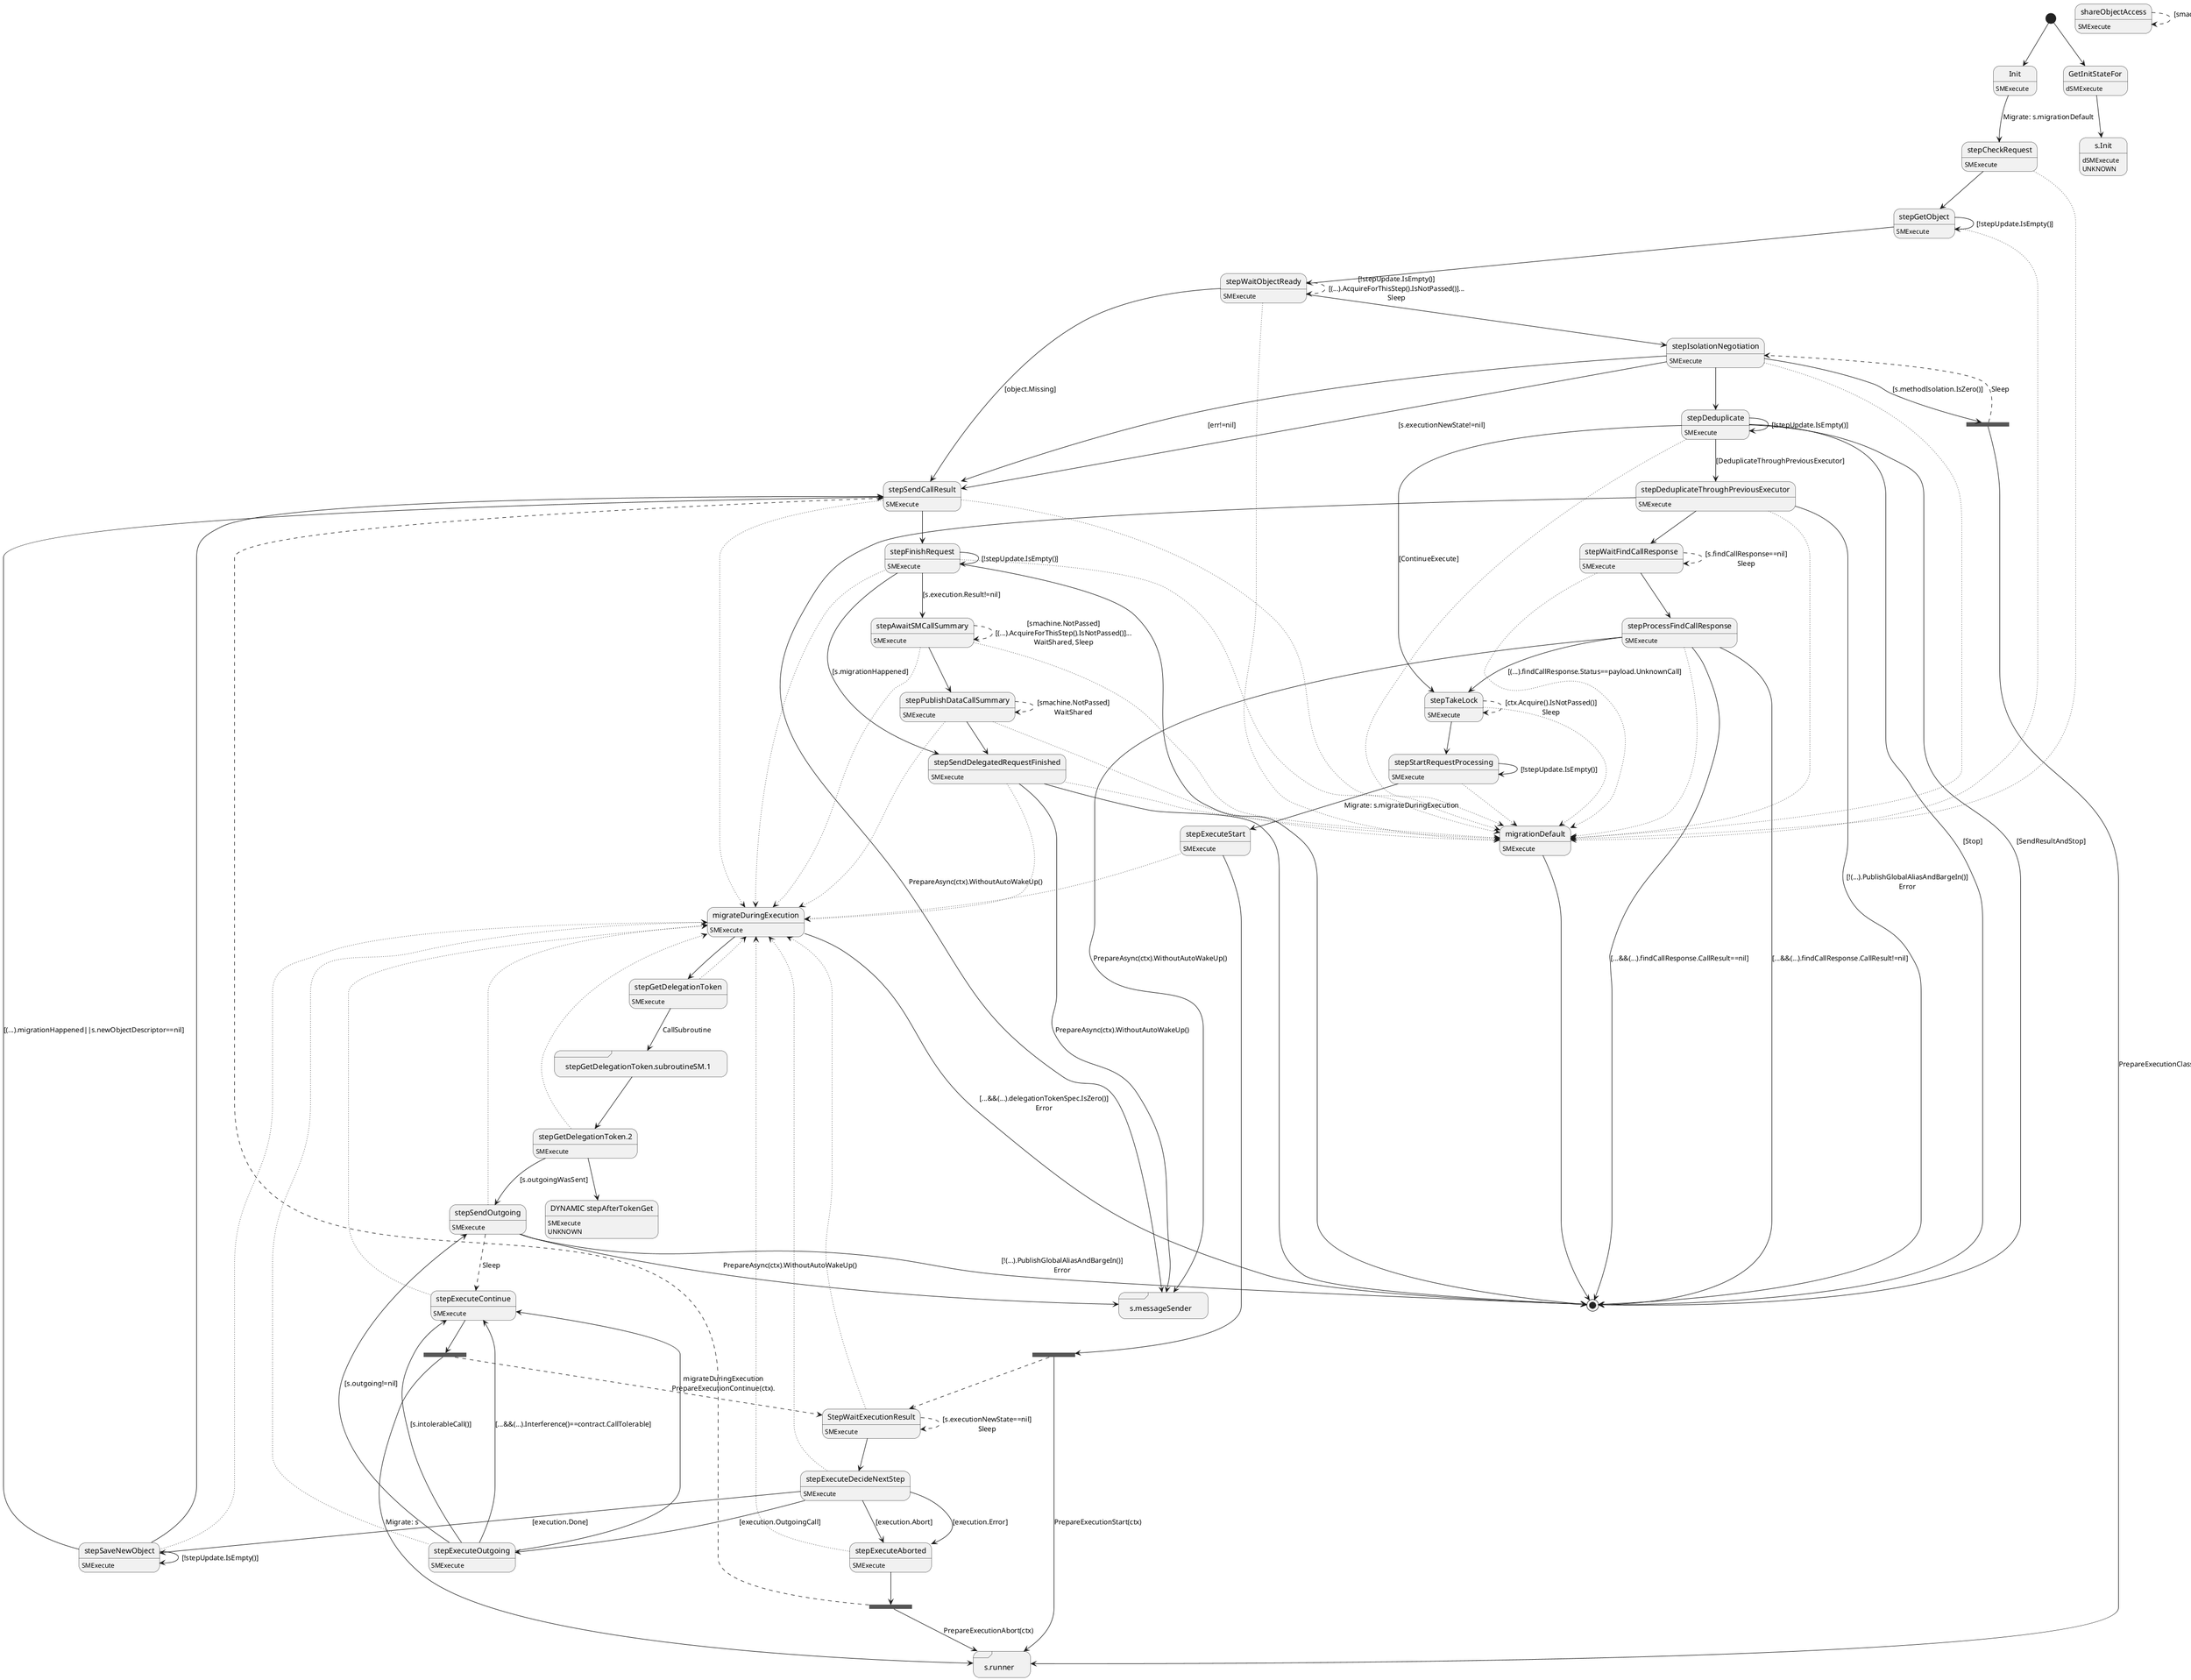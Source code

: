 @startuml
state "Init" as T01_S002
T01_S002 : SMExecute
[*] --> T01_S002
T01_S002 --> T01_S003 : Migrate: s.migrationDefault
state "StepWaitExecutionResult" as T01_S020
T01_S020 : SMExecute
T01_S020 --[dotted]> T01_S015
T01_S020 --[dashed]> T01_S020 : [s.executionNewState==nil]\nSleep
T01_S020 --> T01_S021
state "migrateDuringExecution" as T01_S015
T01_S015 : SMExecute
T01_S015 --> [*] : [...&&(...).delegationTokenSpec.IsZero()]\nError
T01_S015 --> T01_S016
state "migrationDefault" as T01_S001
T01_S001 : SMExecute
T01_S001 --> [*]
state "s.messageSender" as T01_S010 <<sdlreceive>>
T01_S010 : DUPLICATE
state "s.runner" as T01_S007 <<sdlreceive>>
T01_S007 : DUPLICATE
state "shareObjectAccess" as T01_S032
T01_S032 : SMExecute
T01_S032 --[dashed]> T01_S032 : [smachine.NotPassed]\nWaitShared
state "stepAwaitSMCallSummary" as T01_S027
T01_S027 : SMExecute
T01_S027 --[dotted]> T01_S015
T01_S027 --[dotted]> T01_S001
T01_S027 --[dashed]> T01_S027 : [smachine.NotPassed]\n[(...).AcquireForThisStep().IsNotPassed()]...\nWaitShared, Sleep
T01_S027 --> T01_S028
state "stepCheckRequest" as T01_S003
T01_S003 : SMExecute
T01_S003 --[dotted]> T01_S001
T01_S003 --> T01_S004
state "stepDeduplicate" as T01_S008
T01_S008 : SMExecute
T01_S008 --[dotted]> T01_S001
T01_S008 --> T01_S008 : [!stepUpdate.IsEmpty()]
T01_S008 --> [*] : [Stop]
T01_S008 --> [*] : [SendResultAndStop]
T01_S008 --> T01_S009 : [DeduplicateThroughPreviousExecutor]
T01_S008 --> T01_S013 : [ContinueExecute]
state "stepDeduplicateThroughPreviousExecutor" as T01_S009
T01_S009 : SMExecute
T01_S009 --[dotted]> T01_S001
T01_S009 --> [*] : [!(...).PublishGlobalAliasAndBargeIn()]\nError
T01_S009 --> T01_S010 : PrepareAsync(ctx).WithoutAutoWakeUp()
T01_S009 --> T01_S011
state "stepExecuteAborted" as T01_S023
T01_S023 : SMExecute
T01_S023 --[dotted]> T01_S015
state T01_U001 <<fork>>
T01_S023 --> T01_U001
T01_U001 --> T01_S007 : PrepareExecutionAbort(ctx)
T01_U001 --[dashed]> T01_S030
state "stepExecuteContinue" as T01_S025
T01_S025 : SMExecute
T01_S025 --[dotted]> T01_S015
state T01_U002 <<fork>>
T01_S025 --> T01_U002
T01_U002 --> T01_S007 : Migrate: s
T01_U002 --[dashed]> T01_S020 : migrateDuringExecution\nPrepareExecutionContinue(ctx).
state "stepExecuteDecideNextStep" as T01_S021
T01_S021 : SMExecute
T01_S021 --[dotted]> T01_S015
T01_S021 --> T01_S026 : [execution.Done]
T01_S021 --> T01_S023 : [execution.Error]
T01_S021 --> T01_S023 : [execution.Abort]
T01_S021 --> T01_S022 : [execution.OutgoingCall]
state "stepExecuteOutgoing" as T01_S022
T01_S022 : SMExecute
T01_S022 --[dotted]> T01_S015
T01_S022 --> T01_S025 : [s.intolerableCall()]
T01_S022 --> T01_S025 : [...&&(...).Interference()==contract.CallTolerable]
T01_S022 --> T01_S024 : [s.outgoing!=nil]
T01_S022 --> T01_S025
state "stepExecuteStart" as T01_S019
T01_S019 : SMExecute
T01_S019 --[dotted]> T01_S015
state T01_U003 <<fork>>
T01_S019 --> T01_U003
T01_U003 --> T01_S007 : PrepareExecutionStart(ctx)
T01_U003 --[dashed]> T01_S020
state "stepFinishRequest" as T01_S031
T01_S031 : SMExecute
T01_S031 --[dotted]> T01_S015
T01_S031 --[dotted]> T01_S001
T01_S031 --> T01_S027 : [s.execution.Result!=nil]
T01_S031 --> T01_S029 : [s.migrationHappened]
T01_S031 --> T01_S031 : [!stepUpdate.IsEmpty()]
T01_S031 --> [*]
state "stepGetDelegationToken" as T01_S016
T01_S016 : SMExecute
T01_S016 --[dotted]> T01_S015
T01_S016 --> T01_S017 : CallSubroutine
state "stepGetDelegationToken.2" as T01_S018
T01_S018 : SMExecute
T01_S018 --[dotted]> T01_S015
T01_S018 --> T01_S024 : [s.outgoingWasSent]
state "DYNAMIC stepAfterTokenGet" as T01_U004
T01_U004 : SMExecute
T01_U004 : UNKNOWN 
T01_S018 --> T01_U004
state "stepGetDelegationToken.subroutineSM.1" as T01_S017 <<sdlreceive>>
T01_S017 --> T01_S018
state "stepGetObject" as T01_S004
T01_S004 : SMExecute
T01_S004 --[dotted]> T01_S001
T01_S004 --> T01_S004 : [!stepUpdate.IsEmpty()]
T01_S004 --> T01_S005
state "stepIsolationNegotiation" as T01_S006
T01_S006 : SMExecute
T01_S006 --[dotted]> T01_S001
T01_S006 --> T01_S030 : [s.executionNewState!=nil]
state T01_U005 <<fork>>
T01_S006 --> T01_U005 : [s.methodIsolation.IsZero()]
T01_U005 --> T01_S007 : PrepareExecutionClassify(ctx)
T01_U005 --[dashed]> T01_S006 : Sleep
T01_S006 --> T01_S030 : [err!=nil]
T01_S006 --> T01_S008
state "stepProcessFindCallResponse" as T01_S012
T01_S012 : SMExecute
T01_S012 --[dotted]> T01_S001
T01_S012 --> [*] : [...&&(...).findCallResponse.CallResult==nil]
T01_S012 --> T01_S010 : PrepareAsync(ctx).WithoutAutoWakeUp()
T01_S012 --> [*] : [...&&(...).findCallResponse.CallResult!=nil]
T01_S012 --> T01_S013 : [(...).findCallResponse.Status==payload.UnknownCall]
state "stepPublishDataCallSummary" as T01_S028
T01_S028 : SMExecute
T01_S028 --[dotted]> T01_S015
T01_S028 --[dotted]> T01_S001
T01_S028 --[dashed]> T01_S028 : [smachine.NotPassed]\nWaitShared
T01_S028 --> T01_S029
state "stepSaveNewObject" as T01_S026
T01_S026 : SMExecute
T01_S026 --[dotted]> T01_S015
T01_S026 --> T01_S030 : [(...).migrationHappened||s.newObjectDescriptor==nil]
T01_S026 --> T01_S026 : [!stepUpdate.IsEmpty()]
T01_S026 --> T01_S030
state "stepSendCallResult" as T01_S030
T01_S030 : SMExecute
T01_S030 --[dotted]> T01_S015
T01_S030 --[dotted]> T01_S001
T01_S030 --> T01_S031
state "stepSendDelegatedRequestFinished" as T01_S029
T01_S029 : SMExecute
T01_S029 --[dotted]> T01_S015
T01_S029 --[dotted]> T01_S001
T01_S029 --> T01_S010 : PrepareAsync(ctx).WithoutAutoWakeUp()
T01_S029 --> [*]
state "stepSendOutgoing" as T01_S024
T01_S024 : SMExecute
T01_S024 --[dotted]> T01_S015
T01_S024 --> [*] : [!(...).PublishGlobalAliasAndBargeIn()]\nError
T01_S024 --> T01_S010 : PrepareAsync(ctx).WithoutAutoWakeUp()
T01_S024 --[dashed]> T01_S025 : Sleep
state "stepStartRequestProcessing" as T01_S014
T01_S014 : SMExecute
T01_S014 --[dotted]> T01_S001
T01_S014 --> T01_S014 : [!stepUpdate.IsEmpty()]
T01_S014 --> T01_S019 : Migrate: s.migrateDuringExecution
state "stepTakeLock" as T01_S013
T01_S013 : SMExecute
T01_S013 --[dotted]> T01_S001
T01_S013 --[dashed]> T01_S013 : [ctx.Acquire().IsNotPassed()]\nSleep
T01_S013 --> T01_S014
state "stepWaitFindCallResponse" as T01_S011
T01_S011 : SMExecute
T01_S011 --[dotted]> T01_S001
T01_S011 --[dashed]> T01_S011 : [s.findCallResponse==nil]\nSleep
T01_S011 --> T01_S012
state "stepWaitObjectReady" as T01_S005
T01_S005 : SMExecute
T01_S005 --[dotted]> T01_S001
T01_S005 --[dashed]> T01_S005 : [!stepUpdate.IsEmpty()]\n[(...).AcquireForThisStep().IsNotPassed()]...\nSleep
T01_S005 --> T01_S030 : [object.Missing]
T01_S005 --> T01_S006
state "GetInitStateFor" as T00_S001
T00_S001 : dSMExecute
[*] --> T00_S001
state "s.Init" as T00_U006
T00_U006 : dSMExecute
T00_U006 : UNKNOWN 
T00_S001 --> T00_U006
@enduml
